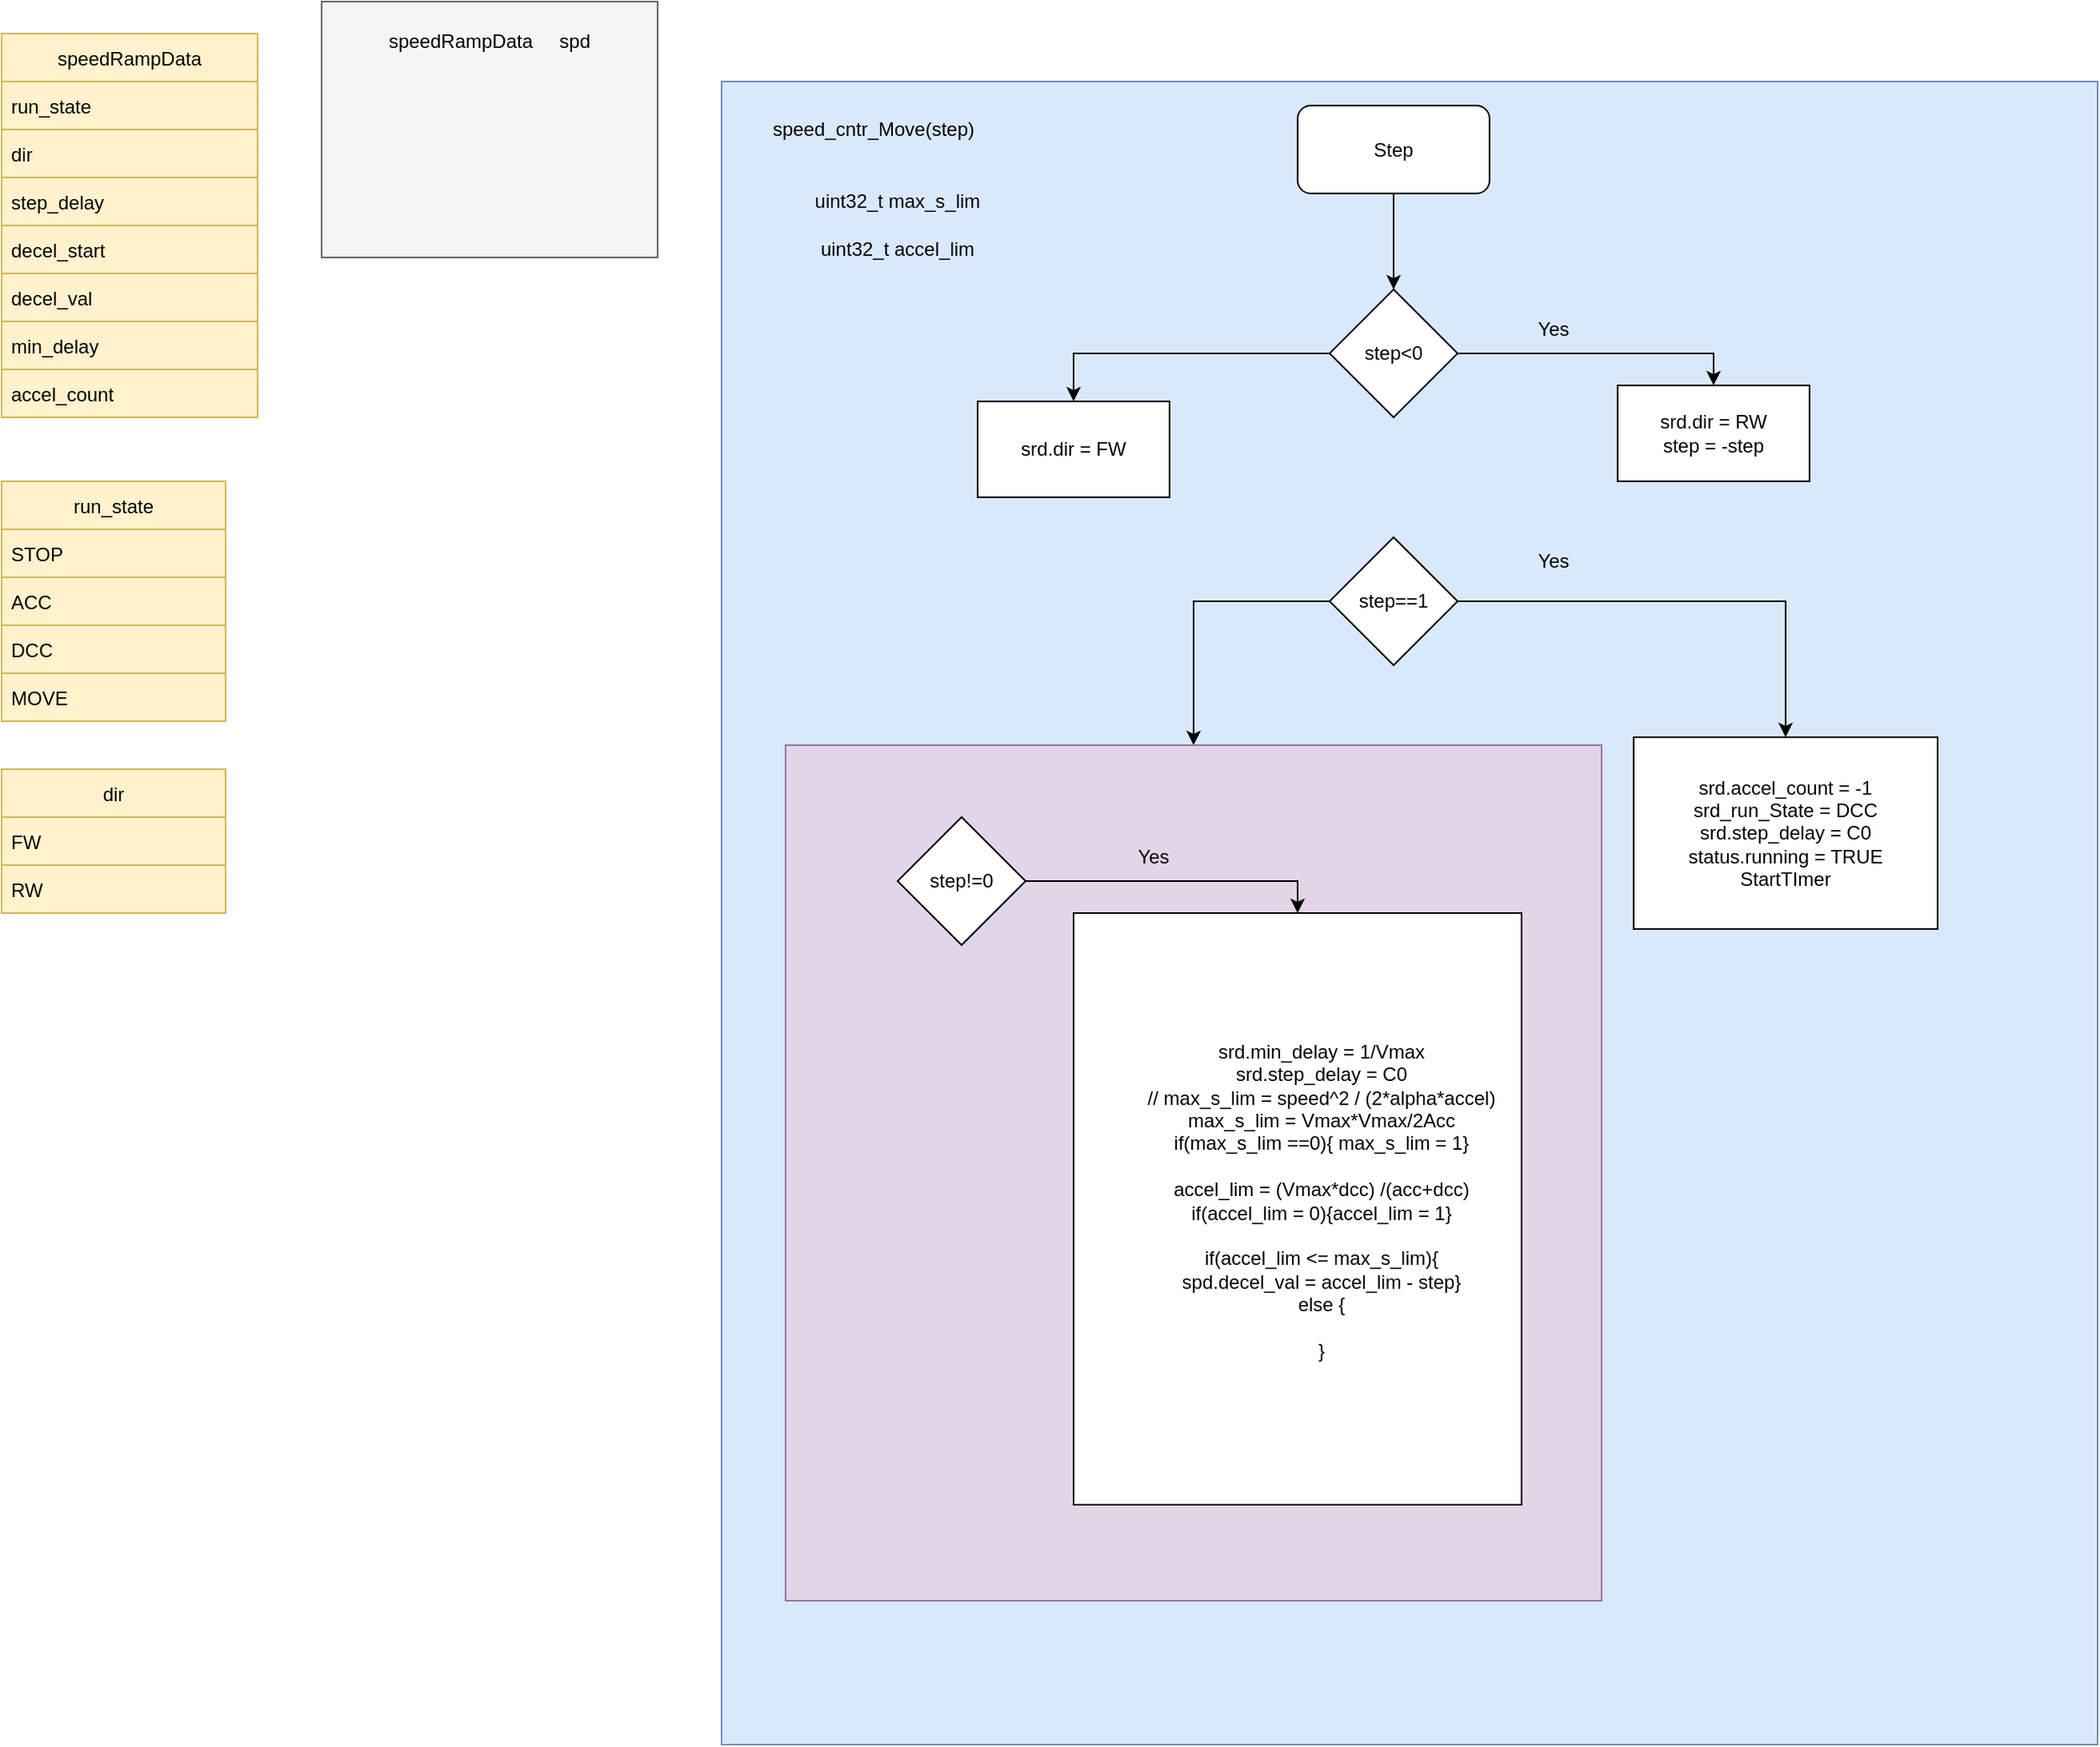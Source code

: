 <mxfile version="17.4.6" type="device"><diagram id="1kZexhfPfFQO7Vu0Y4Ks" name="Page-1"><mxGraphModel dx="1185" dy="635" grid="1" gridSize="10" guides="1" tooltips="1" connect="1" arrows="1" fold="1" page="1" pageScale="1" pageWidth="1654" pageHeight="1169" math="0" shadow="0"><root><mxCell id="0"/><mxCell id="1" parent="0"/><mxCell id="mucGT5hDpUEW_UezWmC5-3" value="speedRampData" style="swimlane;fontStyle=0;childLayout=stackLayout;horizontal=1;startSize=30;horizontalStack=0;resizeParent=1;resizeParentMax=0;resizeLast=0;collapsible=1;marginBottom=0;fillColor=#fff2cc;strokeColor=#d6b656;" vertex="1" parent="1"><mxGeometry x="40" y="40" width="160" height="240" as="geometry"/></mxCell><mxCell id="mucGT5hDpUEW_UezWmC5-4" value="run_state" style="text;strokeColor=#d6b656;fillColor=#fff2cc;align=left;verticalAlign=middle;spacingLeft=4;spacingRight=4;overflow=hidden;points=[[0,0.5],[1,0.5]];portConstraint=eastwest;rotatable=0;" vertex="1" parent="mucGT5hDpUEW_UezWmC5-3"><mxGeometry y="30" width="160" height="30" as="geometry"/></mxCell><mxCell id="mucGT5hDpUEW_UezWmC5-5" value="dir" style="text;strokeColor=#d6b656;fillColor=#fff2cc;align=left;verticalAlign=middle;spacingLeft=4;spacingRight=4;overflow=hidden;points=[[0,0.5],[1,0.5]];portConstraint=eastwest;rotatable=0;" vertex="1" parent="mucGT5hDpUEW_UezWmC5-3"><mxGeometry y="60" width="160" height="30" as="geometry"/></mxCell><mxCell id="mucGT5hDpUEW_UezWmC5-6" value="step_delay" style="text;strokeColor=#d6b656;fillColor=#fff2cc;align=left;verticalAlign=middle;spacingLeft=4;spacingRight=4;overflow=hidden;points=[[0,0.5],[1,0.5]];portConstraint=eastwest;rotatable=0;" vertex="1" parent="mucGT5hDpUEW_UezWmC5-3"><mxGeometry y="90" width="160" height="30" as="geometry"/></mxCell><mxCell id="mucGT5hDpUEW_UezWmC5-12" value="decel_start" style="text;strokeColor=#d6b656;fillColor=#fff2cc;align=left;verticalAlign=middle;spacingLeft=4;spacingRight=4;overflow=hidden;points=[[0,0.5],[1,0.5]];portConstraint=eastwest;rotatable=0;" vertex="1" parent="mucGT5hDpUEW_UezWmC5-3"><mxGeometry y="120" width="160" height="30" as="geometry"/></mxCell><mxCell id="mucGT5hDpUEW_UezWmC5-13" value="decel_val    " style="text;strokeColor=#d6b656;fillColor=#fff2cc;align=left;verticalAlign=middle;spacingLeft=4;spacingRight=4;overflow=hidden;points=[[0,0.5],[1,0.5]];portConstraint=eastwest;rotatable=0;" vertex="1" parent="mucGT5hDpUEW_UezWmC5-3"><mxGeometry y="150" width="160" height="30" as="geometry"/></mxCell><mxCell id="mucGT5hDpUEW_UezWmC5-14" value="min_delay" style="text;strokeColor=#d6b656;fillColor=#fff2cc;align=left;verticalAlign=middle;spacingLeft=4;spacingRight=4;overflow=hidden;points=[[0,0.5],[1,0.5]];portConstraint=eastwest;rotatable=0;" vertex="1" parent="mucGT5hDpUEW_UezWmC5-3"><mxGeometry y="180" width="160" height="30" as="geometry"/></mxCell><mxCell id="mucGT5hDpUEW_UezWmC5-15" value="accel_count" style="text;strokeColor=#d6b656;fillColor=#fff2cc;align=left;verticalAlign=middle;spacingLeft=4;spacingRight=4;overflow=hidden;points=[[0,0.5],[1,0.5]];portConstraint=eastwest;rotatable=0;" vertex="1" parent="mucGT5hDpUEW_UezWmC5-3"><mxGeometry y="210" width="160" height="30" as="geometry"/></mxCell><mxCell id="mucGT5hDpUEW_UezWmC5-16" value="run_state" style="swimlane;fontStyle=0;childLayout=stackLayout;horizontal=1;startSize=30;horizontalStack=0;resizeParent=1;resizeParentMax=0;resizeLast=0;collapsible=1;marginBottom=0;fillColor=#fff2cc;strokeColor=#d6b656;" vertex="1" parent="1"><mxGeometry x="40" y="320" width="140" height="150" as="geometry"/></mxCell><mxCell id="mucGT5hDpUEW_UezWmC5-17" value="STOP" style="text;strokeColor=#d6b656;fillColor=#fff2cc;align=left;verticalAlign=middle;spacingLeft=4;spacingRight=4;overflow=hidden;points=[[0,0.5],[1,0.5]];portConstraint=eastwest;rotatable=0;" vertex="1" parent="mucGT5hDpUEW_UezWmC5-16"><mxGeometry y="30" width="140" height="30" as="geometry"/></mxCell><mxCell id="mucGT5hDpUEW_UezWmC5-18" value="ACC" style="text;strokeColor=#d6b656;fillColor=#fff2cc;align=left;verticalAlign=middle;spacingLeft=4;spacingRight=4;overflow=hidden;points=[[0,0.5],[1,0.5]];portConstraint=eastwest;rotatable=0;" vertex="1" parent="mucGT5hDpUEW_UezWmC5-16"><mxGeometry y="60" width="140" height="30" as="geometry"/></mxCell><mxCell id="mucGT5hDpUEW_UezWmC5-19" value="DCC" style="text;strokeColor=#d6b656;fillColor=#fff2cc;align=left;verticalAlign=middle;spacingLeft=4;spacingRight=4;overflow=hidden;points=[[0,0.5],[1,0.5]];portConstraint=eastwest;rotatable=0;" vertex="1" parent="mucGT5hDpUEW_UezWmC5-16"><mxGeometry y="90" width="140" height="30" as="geometry"/></mxCell><mxCell id="mucGT5hDpUEW_UezWmC5-20" value="MOVE" style="text;strokeColor=#d6b656;fillColor=#fff2cc;align=left;verticalAlign=middle;spacingLeft=4;spacingRight=4;overflow=hidden;points=[[0,0.5],[1,0.5]];portConstraint=eastwest;rotatable=0;" vertex="1" parent="mucGT5hDpUEW_UezWmC5-16"><mxGeometry y="120" width="140" height="30" as="geometry"/></mxCell><mxCell id="mucGT5hDpUEW_UezWmC5-21" value="dir" style="swimlane;fontStyle=0;childLayout=stackLayout;horizontal=1;startSize=30;horizontalStack=0;resizeParent=1;resizeParentMax=0;resizeLast=0;collapsible=1;marginBottom=0;fillColor=#fff2cc;strokeColor=#d6b656;" vertex="1" parent="1"><mxGeometry x="40" y="500" width="140" height="90" as="geometry"/></mxCell><mxCell id="mucGT5hDpUEW_UezWmC5-22" value="FW" style="text;strokeColor=#d6b656;fillColor=#fff2cc;align=left;verticalAlign=middle;spacingLeft=4;spacingRight=4;overflow=hidden;points=[[0,0.5],[1,0.5]];portConstraint=eastwest;rotatable=0;" vertex="1" parent="mucGT5hDpUEW_UezWmC5-21"><mxGeometry y="30" width="140" height="30" as="geometry"/></mxCell><mxCell id="mucGT5hDpUEW_UezWmC5-23" value="RW" style="text;strokeColor=#d6b656;fillColor=#fff2cc;align=left;verticalAlign=middle;spacingLeft=4;spacingRight=4;overflow=hidden;points=[[0,0.5],[1,0.5]];portConstraint=eastwest;rotatable=0;" vertex="1" parent="mucGT5hDpUEW_UezWmC5-21"><mxGeometry y="60" width="140" height="30" as="geometry"/></mxCell><mxCell id="mucGT5hDpUEW_UezWmC5-25" value="" style="rounded=0;whiteSpace=wrap;html=1;fillColor=#f5f5f5;fontColor=#333333;strokeColor=#666666;" vertex="1" parent="1"><mxGeometry x="240" y="20" width="210" height="160" as="geometry"/></mxCell><mxCell id="mucGT5hDpUEW_UezWmC5-26" value="speedRampData&amp;nbsp; &amp;nbsp; &amp;nbsp;spd&lt;br&gt;" style="text;html=1;strokeColor=none;fillColor=none;align=center;verticalAlign=middle;whiteSpace=wrap;rounded=0;" vertex="1" parent="1"><mxGeometry x="270" y="30" width="150" height="30" as="geometry"/></mxCell><mxCell id="mucGT5hDpUEW_UezWmC5-27" value="" style="rounded=0;whiteSpace=wrap;html=1;fillColor=#dae8fc;strokeColor=#6c8ebf;" vertex="1" parent="1"><mxGeometry x="490" y="70" width="860" height="1040" as="geometry"/></mxCell><mxCell id="mucGT5hDpUEW_UezWmC5-28" value="speed_cntr_Move(step)" style="text;html=1;strokeColor=none;fillColor=none;align=center;verticalAlign=middle;whiteSpace=wrap;rounded=0;" vertex="1" parent="1"><mxGeometry x="510" y="85" width="150" height="30" as="geometry"/></mxCell><mxCell id="mucGT5hDpUEW_UezWmC5-29" value="uint32_t max_s_lim" style="text;html=1;strokeColor=none;fillColor=none;align=center;verticalAlign=middle;whiteSpace=wrap;rounded=0;" vertex="1" parent="1"><mxGeometry x="520" y="130" width="160" height="30" as="geometry"/></mxCell><mxCell id="mucGT5hDpUEW_UezWmC5-30" value="uint32_t accel_lim" style="text;html=1;strokeColor=none;fillColor=none;align=center;verticalAlign=middle;whiteSpace=wrap;rounded=0;" vertex="1" parent="1"><mxGeometry x="520" y="160" width="160" height="30" as="geometry"/></mxCell><mxCell id="mucGT5hDpUEW_UezWmC5-37" style="edgeStyle=orthogonalEdgeStyle;rounded=0;orthogonalLoop=1;jettySize=auto;html=1;exitX=1;exitY=0.5;exitDx=0;exitDy=0;entryX=0.5;entryY=0;entryDx=0;entryDy=0;" edge="1" parent="1" source="mucGT5hDpUEW_UezWmC5-31" target="mucGT5hDpUEW_UezWmC5-35"><mxGeometry relative="1" as="geometry"/></mxCell><mxCell id="mucGT5hDpUEW_UezWmC5-38" style="edgeStyle=orthogonalEdgeStyle;rounded=0;orthogonalLoop=1;jettySize=auto;html=1;exitX=0;exitY=0.5;exitDx=0;exitDy=0;entryX=0.5;entryY=0;entryDx=0;entryDy=0;" edge="1" parent="1" source="mucGT5hDpUEW_UezWmC5-31" target="mucGT5hDpUEW_UezWmC5-36"><mxGeometry relative="1" as="geometry"/></mxCell><mxCell id="mucGT5hDpUEW_UezWmC5-31" value="step&amp;lt;0" style="rhombus;whiteSpace=wrap;html=1;" vertex="1" parent="1"><mxGeometry x="870" y="200" width="80" height="80" as="geometry"/></mxCell><mxCell id="mucGT5hDpUEW_UezWmC5-34" style="edgeStyle=orthogonalEdgeStyle;rounded=0;orthogonalLoop=1;jettySize=auto;html=1;" edge="1" parent="1" source="mucGT5hDpUEW_UezWmC5-33" target="mucGT5hDpUEW_UezWmC5-31"><mxGeometry relative="1" as="geometry"/></mxCell><mxCell id="mucGT5hDpUEW_UezWmC5-33" value="Step" style="rounded=1;whiteSpace=wrap;html=1;" vertex="1" parent="1"><mxGeometry x="850" y="85" width="120" height="55" as="geometry"/></mxCell><mxCell id="mucGT5hDpUEW_UezWmC5-35" value="srd.dir = RW&lt;br&gt;step = -step" style="rounded=0;whiteSpace=wrap;html=1;" vertex="1" parent="1"><mxGeometry x="1050" y="260" width="120" height="60" as="geometry"/></mxCell><mxCell id="mucGT5hDpUEW_UezWmC5-36" value="srd.dir = FW" style="rounded=0;whiteSpace=wrap;html=1;" vertex="1" parent="1"><mxGeometry x="650" y="270" width="120" height="60" as="geometry"/></mxCell><mxCell id="mucGT5hDpUEW_UezWmC5-39" value="Yes" style="text;html=1;strokeColor=none;fillColor=none;align=center;verticalAlign=middle;whiteSpace=wrap;rounded=0;" vertex="1" parent="1"><mxGeometry x="980" y="210" width="60" height="30" as="geometry"/></mxCell><mxCell id="mucGT5hDpUEW_UezWmC5-42" style="edgeStyle=orthogonalEdgeStyle;rounded=0;orthogonalLoop=1;jettySize=auto;html=1;entryX=0.5;entryY=0;entryDx=0;entryDy=0;" edge="1" parent="1" source="mucGT5hDpUEW_UezWmC5-40" target="mucGT5hDpUEW_UezWmC5-41"><mxGeometry relative="1" as="geometry"/></mxCell><mxCell id="mucGT5hDpUEW_UezWmC5-45" style="edgeStyle=orthogonalEdgeStyle;rounded=0;orthogonalLoop=1;jettySize=auto;html=1;exitX=0;exitY=0.5;exitDx=0;exitDy=0;entryX=0.5;entryY=0;entryDx=0;entryDy=0;" edge="1" parent="1" source="mucGT5hDpUEW_UezWmC5-40" target="mucGT5hDpUEW_UezWmC5-44"><mxGeometry relative="1" as="geometry"/></mxCell><mxCell id="mucGT5hDpUEW_UezWmC5-40" value="step==1" style="rhombus;whiteSpace=wrap;html=1;" vertex="1" parent="1"><mxGeometry x="870" y="355" width="80" height="80" as="geometry"/></mxCell><mxCell id="mucGT5hDpUEW_UezWmC5-41" value="srd.accel_count = -1&lt;br&gt;srd_run_State = DCC&lt;br&gt;srd.step_delay = C0&lt;br&gt;status.running = TRUE&lt;br&gt;StartTImer" style="rounded=0;whiteSpace=wrap;html=1;" vertex="1" parent="1"><mxGeometry x="1060" y="480" width="190" height="120" as="geometry"/></mxCell><mxCell id="mucGT5hDpUEW_UezWmC5-43" value="Yes" style="text;html=1;strokeColor=none;fillColor=none;align=center;verticalAlign=middle;whiteSpace=wrap;rounded=0;" vertex="1" parent="1"><mxGeometry x="980" y="355" width="60" height="30" as="geometry"/></mxCell><mxCell id="mucGT5hDpUEW_UezWmC5-44" value="" style="rounded=0;whiteSpace=wrap;html=1;fillColor=#e1d5e7;strokeColor=#9673a6;" vertex="1" parent="1"><mxGeometry x="530" y="485" width="510" height="535" as="geometry"/></mxCell><mxCell id="mucGT5hDpUEW_UezWmC5-48" style="edgeStyle=orthogonalEdgeStyle;rounded=0;orthogonalLoop=1;jettySize=auto;html=1;entryX=0.5;entryY=0;entryDx=0;entryDy=0;" edge="1" parent="1" source="mucGT5hDpUEW_UezWmC5-46" target="mucGT5hDpUEW_UezWmC5-47"><mxGeometry relative="1" as="geometry"/></mxCell><mxCell id="mucGT5hDpUEW_UezWmC5-46" value="step!=0" style="rhombus;whiteSpace=wrap;html=1;" vertex="1" parent="1"><mxGeometry x="600" y="530" width="80" height="80" as="geometry"/></mxCell><mxCell id="mucGT5hDpUEW_UezWmC5-47" value="" style="rounded=0;whiteSpace=wrap;html=1;" vertex="1" parent="1"><mxGeometry x="710" y="590" width="280" height="370" as="geometry"/></mxCell><mxCell id="mucGT5hDpUEW_UezWmC5-49" value="Yes" style="text;html=1;strokeColor=none;fillColor=none;align=center;verticalAlign=middle;whiteSpace=wrap;rounded=0;" vertex="1" parent="1"><mxGeometry x="730" y="540" width="60" height="30" as="geometry"/></mxCell><mxCell id="mucGT5hDpUEW_UezWmC5-50" value="srd.min_delay = 1/Vmax&lt;br&gt;srd.step_delay = C0&lt;br&gt;&lt;span style=&quot;color: rgb(36 , 41 , 47) ; font-family: , , &amp;#34;sf mono&amp;#34; , &amp;#34;menlo&amp;#34; , &amp;#34;consolas&amp;#34; , &amp;#34;liberation mono&amp;#34; , monospace ; background-color: rgb(255 , 255 , 255)&quot;&gt; &lt;/span&gt;&lt;span class=&quot;pl-c&quot; style=&quot;box-sizing: border-box ; font-family: , , &amp;#34;sf mono&amp;#34; , &amp;#34;menlo&amp;#34; , &amp;#34;consolas&amp;#34; , &amp;#34;liberation mono&amp;#34; , monospace ; background-color: rgb(255 , 255 , 255)&quot;&gt;&lt;span class=&quot;pl-c&quot; style=&quot;box-sizing: border-box&quot;&gt;//&lt;/span&gt; max_s_lim = speed^2 / (2*alpha*accel)&lt;/span&gt;&lt;br&gt;max_s_lim = Vmax*Vmax/2Acc&lt;br&gt;if(max_s_lim ==0){ max_s_lim = 1}&lt;br&gt;&lt;br&gt;accel_lim = (Vmax*dcc) /(acc+dcc)&lt;br&gt;if(accel_lim = 0){accel_lim = 1}&lt;br&gt;&lt;br&gt;if(accel_lim &amp;lt;= max_s_lim){&lt;br&gt;spd.decel_val = accel_lim - step}&lt;br&gt;else {&lt;br&gt;&lt;br&gt;}&lt;br&gt;" style="text;html=1;strokeColor=none;fillColor=none;align=center;verticalAlign=middle;whiteSpace=wrap;rounded=0;" vertex="1" parent="1"><mxGeometry x="720" y="600" width="290" height="340" as="geometry"/></mxCell></root></mxGraphModel></diagram></mxfile>
